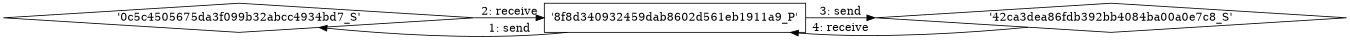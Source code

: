 digraph "D:\Learning\Paper\apt\基于CTI的攻击预警\Dataset\攻击图\ASGfromALLCTI\How to sign into devices that don’t accept security codes.dot" {
rankdir="LR"
size="9"
fixedsize="false"
splines="true"
nodesep=0.3
ranksep=0
fontsize=10
overlap="scalexy"
engine= "neato"
	"'0c5c4505675da3f099b32abcc4934bd7_S'" [node_type=Socket shape=diamond]
	"'8f8d340932459dab8602d561eb1911a9_P'" [node_type=Process shape=box]
	"'8f8d340932459dab8602d561eb1911a9_P'" -> "'0c5c4505675da3f099b32abcc4934bd7_S'" [label="1: send"]
	"'0c5c4505675da3f099b32abcc4934bd7_S'" -> "'8f8d340932459dab8602d561eb1911a9_P'" [label="2: receive"]
	"'42ca3dea86fdb392bb4084ba00a0e7c8_S'" [node_type=Socket shape=diamond]
	"'8f8d340932459dab8602d561eb1911a9_P'" [node_type=Process shape=box]
	"'8f8d340932459dab8602d561eb1911a9_P'" -> "'42ca3dea86fdb392bb4084ba00a0e7c8_S'" [label="3: send"]
	"'42ca3dea86fdb392bb4084ba00a0e7c8_S'" -> "'8f8d340932459dab8602d561eb1911a9_P'" [label="4: receive"]
}
